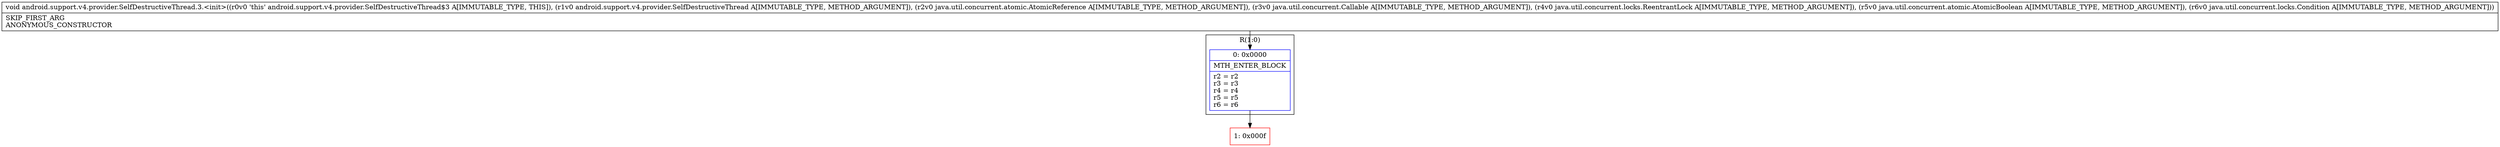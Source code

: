 digraph "CFG forandroid.support.v4.provider.SelfDestructiveThread.3.\<init\>(Landroid\/support\/v4\/provider\/SelfDestructiveThread;Ljava\/util\/concurrent\/atomic\/AtomicReference;Ljava\/util\/concurrent\/Callable;Ljava\/util\/concurrent\/locks\/ReentrantLock;Ljava\/util\/concurrent\/atomic\/AtomicBoolean;Ljava\/util\/concurrent\/locks\/Condition;)V" {
subgraph cluster_Region_1052116017 {
label = "R(1:0)";
node [shape=record,color=blue];
Node_0 [shape=record,label="{0\:\ 0x0000|MTH_ENTER_BLOCK\l|r2 = r2\lr3 = r3\lr4 = r4\lr5 = r5\lr6 = r6\l}"];
}
Node_1 [shape=record,color=red,label="{1\:\ 0x000f}"];
MethodNode[shape=record,label="{void android.support.v4.provider.SelfDestructiveThread.3.\<init\>((r0v0 'this' android.support.v4.provider.SelfDestructiveThread$3 A[IMMUTABLE_TYPE, THIS]), (r1v0 android.support.v4.provider.SelfDestructiveThread A[IMMUTABLE_TYPE, METHOD_ARGUMENT]), (r2v0 java.util.concurrent.atomic.AtomicReference A[IMMUTABLE_TYPE, METHOD_ARGUMENT]), (r3v0 java.util.concurrent.Callable A[IMMUTABLE_TYPE, METHOD_ARGUMENT]), (r4v0 java.util.concurrent.locks.ReentrantLock A[IMMUTABLE_TYPE, METHOD_ARGUMENT]), (r5v0 java.util.concurrent.atomic.AtomicBoolean A[IMMUTABLE_TYPE, METHOD_ARGUMENT]), (r6v0 java.util.concurrent.locks.Condition A[IMMUTABLE_TYPE, METHOD_ARGUMENT]))  | SKIP_FIRST_ARG\lANONYMOUS_CONSTRUCTOR\l}"];
MethodNode -> Node_0;
Node_0 -> Node_1;
}


